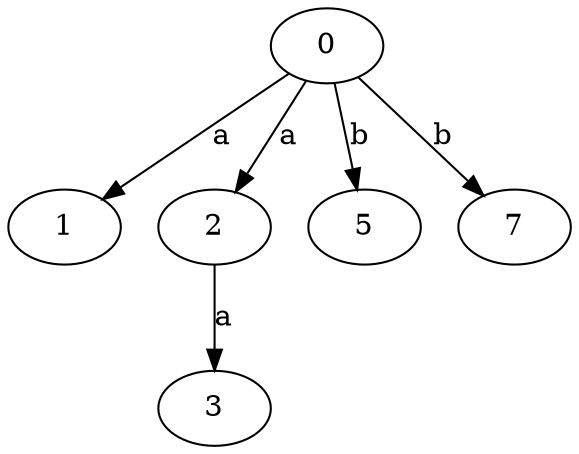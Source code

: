 strict digraph  {
1;
2;
0;
3;
5;
7;
2 -> 3  [label=a];
0 -> 1  [label=a];
0 -> 2  [label=a];
0 -> 5  [label=b];
0 -> 7  [label=b];
}
